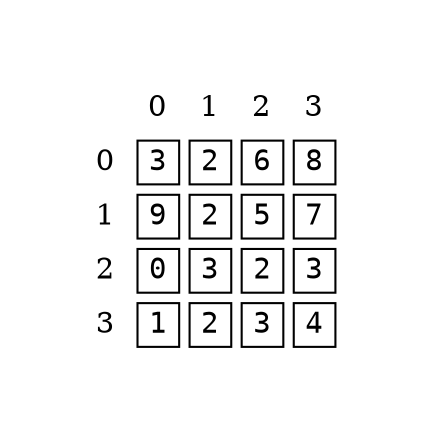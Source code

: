 digraph {
    graph [pad="0.5", nodesep="0.5", ranksep="1"];
    node [shape=plain]

    A2D [label=<
    <table border="0" cellborder="1" cellspacing="5">
        <tr>
            <td color="none" width="20%"></td>
            <td color="none" width="20%">0</td>
            <td color="none" width="20%">1</td>
            <td color="none" width="20%">2</td>
            <td color="none" width="20%">3</td>
        </tr>
        <tr>
            <td color="none">0</td>
            <td><font face="monospace">3</font></td>
            <td><font face="monospace">2</font></td>
            <td><font face="monospace">6</font></td>
            <td><font face="monospace">8</font></td>
        </tr>
        <tr>
            <td color="none">1</td>
            <td><font face="monospace">9</font></td>
            <td><font face="monospace">2</font></td>
            <td><font face="monospace">5</font></td>
            <td port="ex1"><font face="monospace">7</font></td>
        </tr>
        <tr>
            <td color="none">2</td>
            <td><font face="monospace">0</font></td>
            <td><font face="monospace">3</font></td>
            <td><font face="monospace">2</font></td>
            <td><font face="monospace">3</font></td>
        </tr>
        <tr>
            <td color="none">3</td>
            <td port="ex2"><font face="monospace">1</font></td>
            <td><font face="monospace">2</font></td>
            <td><font face="monospace">3</font></td>
            <td port="ex3"><font face="monospace">4</font></td>
        </tr>
    </table>>]
}